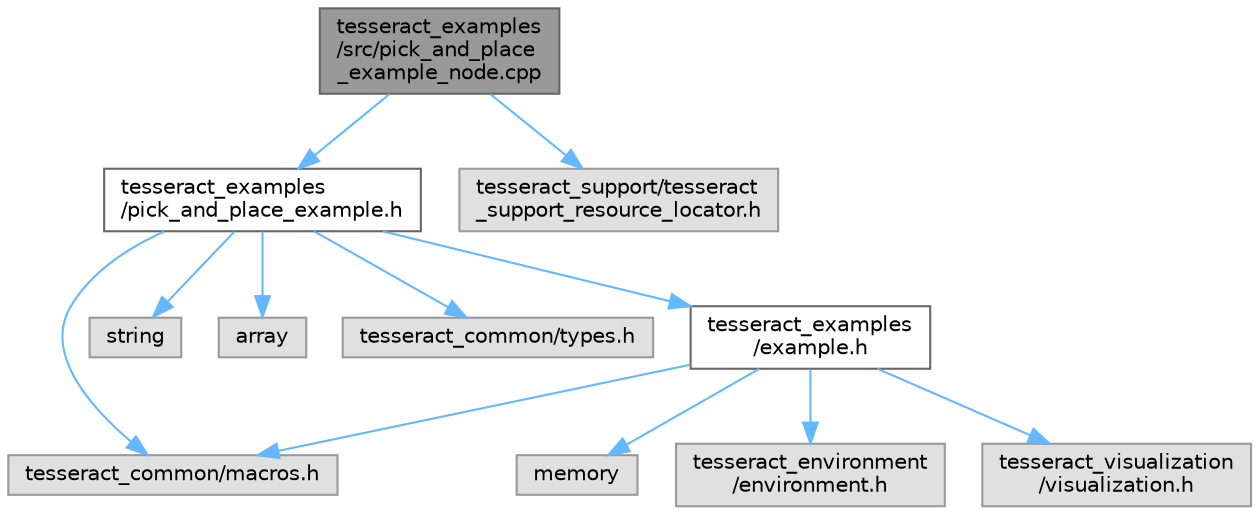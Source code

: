 digraph "tesseract_examples/src/pick_and_place_example_node.cpp"
{
 // LATEX_PDF_SIZE
  bgcolor="transparent";
  edge [fontname=Helvetica,fontsize=10,labelfontname=Helvetica,labelfontsize=10];
  node [fontname=Helvetica,fontsize=10,shape=box,height=0.2,width=0.4];
  Node1 [label="tesseract_examples\l/src/pick_and_place\l_example_node.cpp",height=0.2,width=0.4,color="gray40", fillcolor="grey60", style="filled", fontcolor="black",tooltip="Pick and place example node."];
  Node1 -> Node2 [color="steelblue1",style="solid"];
  Node2 [label="tesseract_examples\l/pick_and_place_example.h",height=0.2,width=0.4,color="grey40", fillcolor="white", style="filled",URL="$d2/dab/pick__and__place__example_8h.html",tooltip="An example of a robot picking up a box and placing it on a shelf."];
  Node2 -> Node3 [color="steelblue1",style="solid"];
  Node3 [label="tesseract_common/macros.h",height=0.2,width=0.4,color="grey60", fillcolor="#E0E0E0", style="filled",tooltip=" "];
  Node2 -> Node4 [color="steelblue1",style="solid"];
  Node4 [label="string",height=0.2,width=0.4,color="grey60", fillcolor="#E0E0E0", style="filled",tooltip=" "];
  Node2 -> Node5 [color="steelblue1",style="solid"];
  Node5 [label="array",height=0.2,width=0.4,color="grey60", fillcolor="#E0E0E0", style="filled",tooltip=" "];
  Node2 -> Node6 [color="steelblue1",style="solid"];
  Node6 [label="tesseract_common/types.h",height=0.2,width=0.4,color="grey60", fillcolor="#E0E0E0", style="filled",tooltip=" "];
  Node2 -> Node7 [color="steelblue1",style="solid"];
  Node7 [label="tesseract_examples\l/example.h",height=0.2,width=0.4,color="grey40", fillcolor="white", style="filled",URL="$df/d24/example_8h.html",tooltip=" "];
  Node7 -> Node3 [color="steelblue1",style="solid"];
  Node7 -> Node8 [color="steelblue1",style="solid"];
  Node8 [label="memory",height=0.2,width=0.4,color="grey60", fillcolor="#E0E0E0", style="filled",tooltip=" "];
  Node7 -> Node9 [color="steelblue1",style="solid"];
  Node9 [label="tesseract_environment\l/environment.h",height=0.2,width=0.4,color="grey60", fillcolor="#E0E0E0", style="filled",tooltip=" "];
  Node7 -> Node10 [color="steelblue1",style="solid"];
  Node10 [label="tesseract_visualization\l/visualization.h",height=0.2,width=0.4,color="grey60", fillcolor="#E0E0E0", style="filled",tooltip=" "];
  Node1 -> Node11 [color="steelblue1",style="solid"];
  Node11 [label="tesseract_support/tesseract\l_support_resource_locator.h",height=0.2,width=0.4,color="grey60", fillcolor="#E0E0E0", style="filled",tooltip=" "];
}
